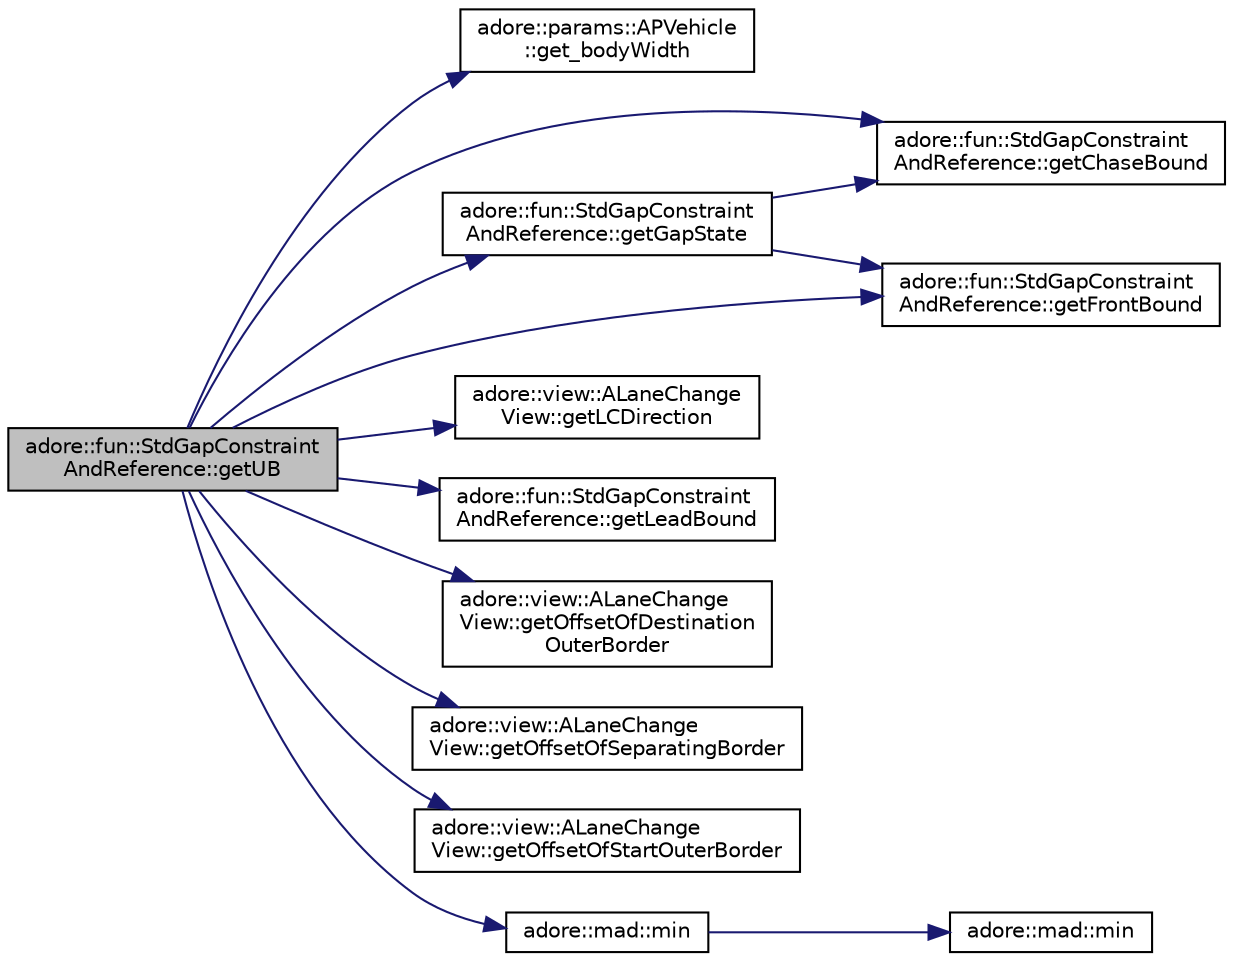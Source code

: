 digraph "adore::fun::StdGapConstraintAndReference::getUB"
{
 // LATEX_PDF_SIZE
  edge [fontname="Helvetica",fontsize="10",labelfontname="Helvetica",labelfontsize="10"];
  node [fontname="Helvetica",fontsize="10",shape=record];
  rankdir="LR";
  Node1 [label="adore::fun::StdGapConstraint\lAndReference::getUB",height=0.2,width=0.4,color="black", fillcolor="grey75", style="filled", fontcolor="black",tooltip="getUB returns the upper bound for the offset's der's derivative in dimension dim"];
  Node1 -> Node2 [color="midnightblue",fontsize="10",style="solid",fontname="Helvetica"];
  Node2 [label="adore::params::APVehicle\l::get_bodyWidth",height=0.2,width=0.4,color="black", fillcolor="white", style="filled",URL="$classadore_1_1params_1_1APVehicle.html#a71c62e5ede07773108e7a291672bdd85",tooltip=" "];
  Node1 -> Node3 [color="midnightblue",fontsize="10",style="solid",fontname="Helvetica"];
  Node3 [label="adore::fun::StdGapConstraint\lAndReference::getChaseBound",height=0.2,width=0.4,color="black", fillcolor="white", style="filled",URL="$classadore_1_1fun_1_1StdGapConstraintAndReference.html#a8aced3da6be013947a9645476ca15c8f",tooltip=" "];
  Node1 -> Node4 [color="midnightblue",fontsize="10",style="solid",fontname="Helvetica"];
  Node4 [label="adore::fun::StdGapConstraint\lAndReference::getFrontBound",height=0.2,width=0.4,color="black", fillcolor="white", style="filled",URL="$classadore_1_1fun_1_1StdGapConstraintAndReference.html#a4568c1cd753494aa036cf5ebfdc18197",tooltip=" "];
  Node1 -> Node5 [color="midnightblue",fontsize="10",style="solid",fontname="Helvetica"];
  Node5 [label="adore::fun::StdGapConstraint\lAndReference::getGapState",height=0.2,width=0.4,color="black", fillcolor="white", style="filled",URL="$classadore_1_1fun_1_1StdGapConstraintAndReference.html#aa88f1efd01a8f8bdc62518b231c58775",tooltip=" "];
  Node5 -> Node3 [color="midnightblue",fontsize="10",style="solid",fontname="Helvetica"];
  Node5 -> Node4 [color="midnightblue",fontsize="10",style="solid",fontname="Helvetica"];
  Node1 -> Node6 [color="midnightblue",fontsize="10",style="solid",fontname="Helvetica"];
  Node6 [label="adore::view::ALaneChange\lView::getLCDirection",height=0.2,width=0.4,color="black", fillcolor="white", style="filled",URL="$classadore_1_1view_1_1ALaneChangeView.html#a0e6699621b8eeb5731346664d79c3b3e",tooltip=" "];
  Node1 -> Node7 [color="midnightblue",fontsize="10",style="solid",fontname="Helvetica"];
  Node7 [label="adore::fun::StdGapConstraint\lAndReference::getLeadBound",height=0.2,width=0.4,color="black", fillcolor="white", style="filled",URL="$classadore_1_1fun_1_1StdGapConstraintAndReference.html#ad8d3447f8dcea087949d289e2d77fd41",tooltip=" "];
  Node1 -> Node8 [color="midnightblue",fontsize="10",style="solid",fontname="Helvetica"];
  Node8 [label="adore::view::ALaneChange\lView::getOffsetOfDestination\lOuterBorder",height=0.2,width=0.4,color="black", fillcolor="white", style="filled",URL="$classadore_1_1view_1_1ALaneChangeView.html#a69d39d9f90f30f433c7b810480e8d696",tooltip=" "];
  Node1 -> Node9 [color="midnightblue",fontsize="10",style="solid",fontname="Helvetica"];
  Node9 [label="adore::view::ALaneChange\lView::getOffsetOfSeparatingBorder",height=0.2,width=0.4,color="black", fillcolor="white", style="filled",URL="$classadore_1_1view_1_1ALaneChangeView.html#aba6c97937219762de65d6c3556c888e6",tooltip=" "];
  Node1 -> Node10 [color="midnightblue",fontsize="10",style="solid",fontname="Helvetica"];
  Node10 [label="adore::view::ALaneChange\lView::getOffsetOfStartOuterBorder",height=0.2,width=0.4,color="black", fillcolor="white", style="filled",URL="$classadore_1_1view_1_1ALaneChangeView.html#aed0a902376defffe3babac138296f195",tooltip=" "];
  Node1 -> Node11 [color="midnightblue",fontsize="10",style="solid",fontname="Helvetica"];
  Node11 [label="adore::mad::min",height=0.2,width=0.4,color="black", fillcolor="white", style="filled",URL="$namespaceadore_1_1mad.html#ab58ecb752f9bbfe27832e0a2c0e22c2b",tooltip=" "];
  Node11 -> Node12 [color="midnightblue",fontsize="10",style="solid",fontname="Helvetica"];
  Node12 [label="adore::mad::min",height=0.2,width=0.4,color="black", fillcolor="white", style="filled",URL="$namespaceadore_1_1mad.html#ac61b79c007d1859f93a10c04272095a1",tooltip=" "];
}
